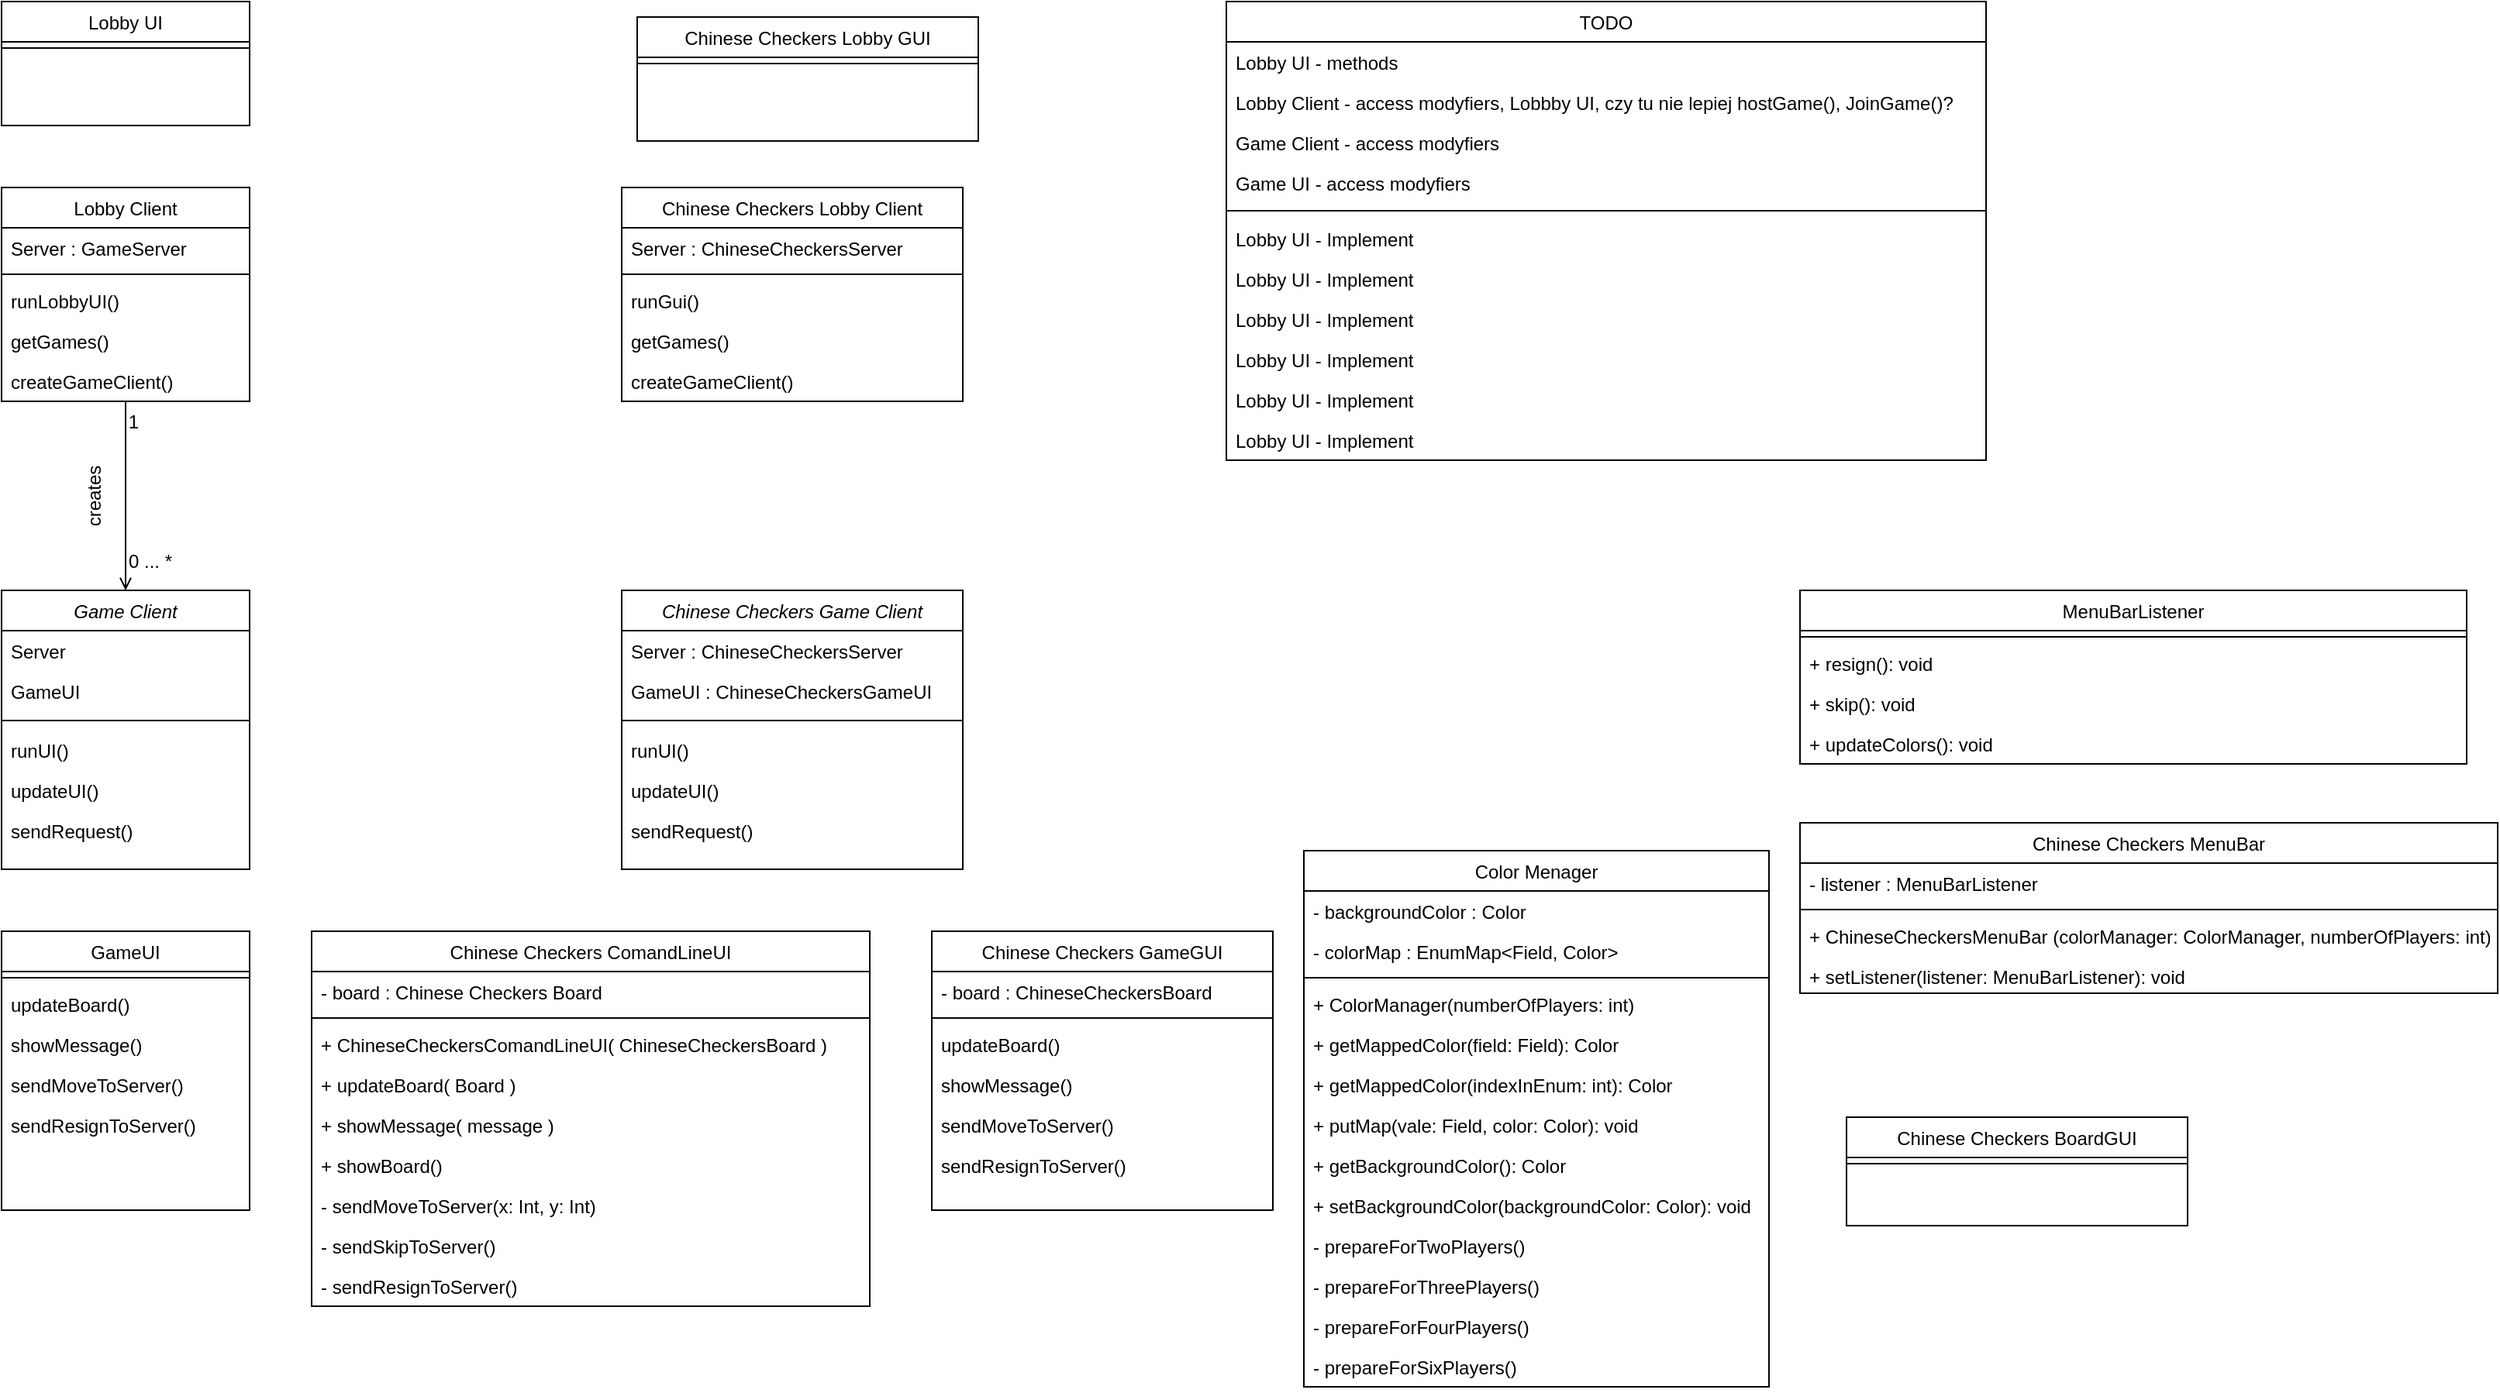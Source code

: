 <mxfile version="14.0.1" type="github">
  <diagram id="C5RBs43oDa-KdzZeNtuy" name="Page-1">
    <mxGraphModel dx="787" dy="735" grid="1" gridSize="10" guides="1" tooltips="1" connect="1" arrows="1" fold="1" page="1" pageScale="1" pageWidth="827" pageHeight="1169" math="0" shadow="0">
      <root>
        <mxCell id="WIyWlLk6GJQsqaUBKTNV-0" />
        <mxCell id="WIyWlLk6GJQsqaUBKTNV-1" parent="WIyWlLk6GJQsqaUBKTNV-0" />
        <mxCell id="zkfFHV4jXpPFQw0GAbJ--0" value="Game Client" style="swimlane;fontStyle=2;align=center;verticalAlign=top;childLayout=stackLayout;horizontal=1;startSize=26;horizontalStack=0;resizeParent=1;resizeLast=0;collapsible=1;marginBottom=0;rounded=0;shadow=0;strokeWidth=1;" parent="WIyWlLk6GJQsqaUBKTNV-1" vertex="1">
          <mxGeometry x="40" y="420" width="160" height="180" as="geometry">
            <mxRectangle x="230" y="140" width="160" height="26" as="alternateBounds" />
          </mxGeometry>
        </mxCell>
        <mxCell id="zkfFHV4jXpPFQw0GAbJ--1" value="Server" style="text;align=left;verticalAlign=top;spacingLeft=4;spacingRight=4;overflow=hidden;rotatable=0;points=[[0,0.5],[1,0.5]];portConstraint=eastwest;" parent="zkfFHV4jXpPFQw0GAbJ--0" vertex="1">
          <mxGeometry y="26" width="160" height="26" as="geometry" />
        </mxCell>
        <mxCell id="L-dQFNtFNeiDUSVbSoQx-4" value="GameUI" style="text;align=left;verticalAlign=top;spacingLeft=4;spacingRight=4;overflow=hidden;rotatable=0;points=[[0,0.5],[1,0.5]];portConstraint=eastwest;" parent="zkfFHV4jXpPFQw0GAbJ--0" vertex="1">
          <mxGeometry y="52" width="160" height="26" as="geometry" />
        </mxCell>
        <mxCell id="zkfFHV4jXpPFQw0GAbJ--4" value="" style="line;html=1;strokeWidth=1;align=left;verticalAlign=middle;spacingTop=-1;spacingLeft=3;spacingRight=3;rotatable=0;labelPosition=right;points=[];portConstraint=eastwest;" parent="zkfFHV4jXpPFQw0GAbJ--0" vertex="1">
          <mxGeometry y="78" width="160" height="12" as="geometry" />
        </mxCell>
        <mxCell id="zkfFHV4jXpPFQw0GAbJ--5" value="runUI()" style="text;align=left;verticalAlign=top;spacingLeft=4;spacingRight=4;overflow=hidden;rotatable=0;points=[[0,0.5],[1,0.5]];portConstraint=eastwest;" parent="zkfFHV4jXpPFQw0GAbJ--0" vertex="1">
          <mxGeometry y="90" width="160" height="26" as="geometry" />
        </mxCell>
        <mxCell id="L-dQFNtFNeiDUSVbSoQx-1" value="updateUI()" style="text;align=left;verticalAlign=top;spacingLeft=4;spacingRight=4;overflow=hidden;rotatable=0;points=[[0,0.5],[1,0.5]];portConstraint=eastwest;" parent="zkfFHV4jXpPFQw0GAbJ--0" vertex="1">
          <mxGeometry y="116" width="160" height="26" as="geometry" />
        </mxCell>
        <mxCell id="L-dQFNtFNeiDUSVbSoQx-3" value="sendRequest()" style="text;align=left;verticalAlign=top;spacingLeft=4;spacingRight=4;overflow=hidden;rotatable=0;points=[[0,0.5],[1,0.5]];portConstraint=eastwest;" parent="zkfFHV4jXpPFQw0GAbJ--0" vertex="1">
          <mxGeometry y="142" width="160" height="26" as="geometry" />
        </mxCell>
        <mxCell id="zkfFHV4jXpPFQw0GAbJ--6" value="GameUI" style="swimlane;fontStyle=0;align=center;verticalAlign=top;childLayout=stackLayout;horizontal=1;startSize=26;horizontalStack=0;resizeParent=1;resizeLast=0;collapsible=1;marginBottom=0;rounded=0;shadow=0;strokeWidth=1;" parent="WIyWlLk6GJQsqaUBKTNV-1" vertex="1">
          <mxGeometry x="40" y="640" width="160" height="180" as="geometry">
            <mxRectangle x="130" y="380" width="160" height="26" as="alternateBounds" />
          </mxGeometry>
        </mxCell>
        <mxCell id="zkfFHV4jXpPFQw0GAbJ--9" value="" style="line;html=1;strokeWidth=1;align=left;verticalAlign=middle;spacingTop=-1;spacingLeft=3;spacingRight=3;rotatable=0;labelPosition=right;points=[];portConstraint=eastwest;" parent="zkfFHV4jXpPFQw0GAbJ--6" vertex="1">
          <mxGeometry y="26" width="160" height="8" as="geometry" />
        </mxCell>
        <mxCell id="L-dQFNtFNeiDUSVbSoQx-6" value="updateBoard()" style="text;align=left;verticalAlign=top;spacingLeft=4;spacingRight=4;overflow=hidden;rotatable=0;points=[[0,0.5],[1,0.5]];portConstraint=eastwest;" parent="zkfFHV4jXpPFQw0GAbJ--6" vertex="1">
          <mxGeometry y="34" width="160" height="26" as="geometry" />
        </mxCell>
        <mxCell id="L-dQFNtFNeiDUSVbSoQx-9" value="showMessage()" style="text;align=left;verticalAlign=top;spacingLeft=4;spacingRight=4;overflow=hidden;rotatable=0;points=[[0,0.5],[1,0.5]];portConstraint=eastwest;" parent="zkfFHV4jXpPFQw0GAbJ--6" vertex="1">
          <mxGeometry y="60" width="160" height="26" as="geometry" />
        </mxCell>
        <mxCell id="L-dQFNtFNeiDUSVbSoQx-7" value="sendMoveToServer()" style="text;align=left;verticalAlign=top;spacingLeft=4;spacingRight=4;overflow=hidden;rotatable=0;points=[[0,0.5],[1,0.5]];portConstraint=eastwest;" parent="zkfFHV4jXpPFQw0GAbJ--6" vertex="1">
          <mxGeometry y="86" width="160" height="26" as="geometry" />
        </mxCell>
        <mxCell id="L-dQFNtFNeiDUSVbSoQx-8" value="sendResignToServer()" style="text;align=left;verticalAlign=top;spacingLeft=4;spacingRight=4;overflow=hidden;rotatable=0;points=[[0,0.5],[1,0.5]];portConstraint=eastwest;" parent="zkfFHV4jXpPFQw0GAbJ--6" vertex="1">
          <mxGeometry y="112" width="160" height="26" as="geometry" />
        </mxCell>
        <mxCell id="zkfFHV4jXpPFQw0GAbJ--17" value="Lobby Client" style="swimlane;fontStyle=0;align=center;verticalAlign=top;childLayout=stackLayout;horizontal=1;startSize=26;horizontalStack=0;resizeParent=1;resizeLast=0;collapsible=1;marginBottom=0;rounded=0;shadow=0;strokeWidth=1;" parent="WIyWlLk6GJQsqaUBKTNV-1" vertex="1">
          <mxGeometry x="40" y="160" width="160" height="138" as="geometry">
            <mxRectangle x="550" y="140" width="160" height="26" as="alternateBounds" />
          </mxGeometry>
        </mxCell>
        <mxCell id="zkfFHV4jXpPFQw0GAbJ--18" value="Server : GameServer" style="text;align=left;verticalAlign=top;spacingLeft=4;spacingRight=4;overflow=hidden;rotatable=0;points=[[0,0.5],[1,0.5]];portConstraint=eastwest;" parent="zkfFHV4jXpPFQw0GAbJ--17" vertex="1">
          <mxGeometry y="26" width="160" height="26" as="geometry" />
        </mxCell>
        <mxCell id="zkfFHV4jXpPFQw0GAbJ--23" value="" style="line;html=1;strokeWidth=1;align=left;verticalAlign=middle;spacingTop=-1;spacingLeft=3;spacingRight=3;rotatable=0;labelPosition=right;points=[];portConstraint=eastwest;" parent="zkfFHV4jXpPFQw0GAbJ--17" vertex="1">
          <mxGeometry y="52" width="160" height="8" as="geometry" />
        </mxCell>
        <mxCell id="zkfFHV4jXpPFQw0GAbJ--24" value="runLobbyUI()" style="text;align=left;verticalAlign=top;spacingLeft=4;spacingRight=4;overflow=hidden;rotatable=0;points=[[0,0.5],[1,0.5]];portConstraint=eastwest;" parent="zkfFHV4jXpPFQw0GAbJ--17" vertex="1">
          <mxGeometry y="60" width="160" height="26" as="geometry" />
        </mxCell>
        <mxCell id="zkfFHV4jXpPFQw0GAbJ--25" value="getGames()" style="text;align=left;verticalAlign=top;spacingLeft=4;spacingRight=4;overflow=hidden;rotatable=0;points=[[0,0.5],[1,0.5]];portConstraint=eastwest;" parent="zkfFHV4jXpPFQw0GAbJ--17" vertex="1">
          <mxGeometry y="86" width="160" height="26" as="geometry" />
        </mxCell>
        <mxCell id="L-dQFNtFNeiDUSVbSoQx-0" value="createGameClient()" style="text;align=left;verticalAlign=top;spacingLeft=4;spacingRight=4;overflow=hidden;rotatable=0;points=[[0,0.5],[1,0.5]];portConstraint=eastwest;" parent="zkfFHV4jXpPFQw0GAbJ--17" vertex="1">
          <mxGeometry y="112" width="160" height="26" as="geometry" />
        </mxCell>
        <mxCell id="zkfFHV4jXpPFQw0GAbJ--26" value="" style="endArrow=open;shadow=0;strokeWidth=1;rounded=0;endFill=1;edgeStyle=elbowEdgeStyle;elbow=vertical;exitX=0.5;exitY=1;exitDx=0;exitDy=0;entryX=0.5;entryY=0;entryDx=0;entryDy=0;" parent="WIyWlLk6GJQsqaUBKTNV-1" source="zkfFHV4jXpPFQw0GAbJ--17" target="zkfFHV4jXpPFQw0GAbJ--0" edge="1">
          <mxGeometry x="0.5" y="41" relative="1" as="geometry">
            <mxPoint x="210" y="332" as="sourcePoint" />
            <mxPoint x="160" y="340" as="targetPoint" />
            <mxPoint x="-40" y="32" as="offset" />
          </mxGeometry>
        </mxCell>
        <mxCell id="zkfFHV4jXpPFQw0GAbJ--27" value="0 ... *" style="resizable=0;align=left;verticalAlign=bottom;labelBackgroundColor=none;fontSize=12;" parent="zkfFHV4jXpPFQw0GAbJ--26" connectable="0" vertex="1">
          <mxGeometry x="-1" relative="1" as="geometry">
            <mxPoint y="112" as="offset" />
          </mxGeometry>
        </mxCell>
        <mxCell id="zkfFHV4jXpPFQw0GAbJ--28" value="1" style="resizable=0;align=right;verticalAlign=bottom;labelBackgroundColor=none;fontSize=12;" parent="zkfFHV4jXpPFQw0GAbJ--26" connectable="0" vertex="1">
          <mxGeometry x="1" relative="1" as="geometry">
            <mxPoint x="10" y="-100" as="offset" />
          </mxGeometry>
        </mxCell>
        <mxCell id="zkfFHV4jXpPFQw0GAbJ--29" value="&lt;div&gt;creates&lt;/div&gt;" style="text;html=1;resizable=0;points=[];;align=center;verticalAlign=middle;labelBackgroundColor=none;rounded=0;shadow=0;strokeWidth=1;fontSize=12;rotation=-90;" parent="zkfFHV4jXpPFQw0GAbJ--26" vertex="1" connectable="0">
          <mxGeometry x="0.5" y="49" relative="1" as="geometry">
            <mxPoint x="-69" y="-30" as="offset" />
          </mxGeometry>
        </mxCell>
        <mxCell id="L-dQFNtFNeiDUSVbSoQx-12" value="Chinese Checkers Game Client" style="swimlane;fontStyle=2;align=center;verticalAlign=top;childLayout=stackLayout;horizontal=1;startSize=26;horizontalStack=0;resizeParent=1;resizeLast=0;collapsible=1;marginBottom=0;rounded=0;shadow=0;strokeWidth=1;" parent="WIyWlLk6GJQsqaUBKTNV-1" vertex="1">
          <mxGeometry x="440" y="420" width="220" height="180" as="geometry">
            <mxRectangle x="230" y="140" width="160" height="26" as="alternateBounds" />
          </mxGeometry>
        </mxCell>
        <mxCell id="L-dQFNtFNeiDUSVbSoQx-32" value="Server : ChineseCheckersServer" style="text;align=left;verticalAlign=top;spacingLeft=4;spacingRight=4;overflow=hidden;rotatable=0;points=[[0,0.5],[1,0.5]];portConstraint=eastwest;" parent="L-dQFNtFNeiDUSVbSoQx-12" vertex="1">
          <mxGeometry y="26" width="220" height="26" as="geometry" />
        </mxCell>
        <mxCell id="L-dQFNtFNeiDUSVbSoQx-14" value="GameUI : ChineseCheckersGameUI" style="text;align=left;verticalAlign=top;spacingLeft=4;spacingRight=4;overflow=hidden;rotatable=0;points=[[0,0.5],[1,0.5]];portConstraint=eastwest;" parent="L-dQFNtFNeiDUSVbSoQx-12" vertex="1">
          <mxGeometry y="52" width="220" height="26" as="geometry" />
        </mxCell>
        <mxCell id="L-dQFNtFNeiDUSVbSoQx-15" value="" style="line;html=1;strokeWidth=1;align=left;verticalAlign=middle;spacingTop=-1;spacingLeft=3;spacingRight=3;rotatable=0;labelPosition=right;points=[];portConstraint=eastwest;" parent="L-dQFNtFNeiDUSVbSoQx-12" vertex="1">
          <mxGeometry y="78" width="220" height="12" as="geometry" />
        </mxCell>
        <mxCell id="L-dQFNtFNeiDUSVbSoQx-16" value="runUI()" style="text;align=left;verticalAlign=top;spacingLeft=4;spacingRight=4;overflow=hidden;rotatable=0;points=[[0,0.5],[1,0.5]];portConstraint=eastwest;" parent="L-dQFNtFNeiDUSVbSoQx-12" vertex="1">
          <mxGeometry y="90" width="220" height="26" as="geometry" />
        </mxCell>
        <mxCell id="L-dQFNtFNeiDUSVbSoQx-17" value="updateUI()" style="text;align=left;verticalAlign=top;spacingLeft=4;spacingRight=4;overflow=hidden;rotatable=0;points=[[0,0.5],[1,0.5]];portConstraint=eastwest;" parent="L-dQFNtFNeiDUSVbSoQx-12" vertex="1">
          <mxGeometry y="116" width="220" height="26" as="geometry" />
        </mxCell>
        <mxCell id="L-dQFNtFNeiDUSVbSoQx-18" value="sendRequest()" style="text;align=left;verticalAlign=top;spacingLeft=4;spacingRight=4;overflow=hidden;rotatable=0;points=[[0,0.5],[1,0.5]];portConstraint=eastwest;" parent="L-dQFNtFNeiDUSVbSoQx-12" vertex="1">
          <mxGeometry y="142" width="220" height="26" as="geometry" />
        </mxCell>
        <mxCell id="L-dQFNtFNeiDUSVbSoQx-19" value="Chinese Checkers GameGUI" style="swimlane;fontStyle=0;align=center;verticalAlign=top;childLayout=stackLayout;horizontal=1;startSize=26;horizontalStack=0;resizeParent=1;resizeLast=0;collapsible=1;marginBottom=0;rounded=0;shadow=0;strokeWidth=1;" parent="WIyWlLk6GJQsqaUBKTNV-1" vertex="1">
          <mxGeometry x="640" y="640" width="220" height="180" as="geometry">
            <mxRectangle x="130" y="380" width="160" height="26" as="alternateBounds" />
          </mxGeometry>
        </mxCell>
        <mxCell id="L-dQFNtFNeiDUSVbSoQx-43" value="- board : ChineseCheckersBoard" style="text;align=left;verticalAlign=top;spacingLeft=4;spacingRight=4;overflow=hidden;rotatable=0;points=[[0,0.5],[1,0.5]];portConstraint=eastwest;" parent="L-dQFNtFNeiDUSVbSoQx-19" vertex="1">
          <mxGeometry y="26" width="220" height="26" as="geometry" />
        </mxCell>
        <mxCell id="L-dQFNtFNeiDUSVbSoQx-21" value="" style="line;html=1;strokeWidth=1;align=left;verticalAlign=middle;spacingTop=-1;spacingLeft=3;spacingRight=3;rotatable=0;labelPosition=right;points=[];portConstraint=eastwest;" parent="L-dQFNtFNeiDUSVbSoQx-19" vertex="1">
          <mxGeometry y="52" width="220" height="8" as="geometry" />
        </mxCell>
        <mxCell id="L-dQFNtFNeiDUSVbSoQx-22" value="updateBoard()" style="text;align=left;verticalAlign=top;spacingLeft=4;spacingRight=4;overflow=hidden;rotatable=0;points=[[0,0.5],[1,0.5]];portConstraint=eastwest;" parent="L-dQFNtFNeiDUSVbSoQx-19" vertex="1">
          <mxGeometry y="60" width="220" height="26" as="geometry" />
        </mxCell>
        <mxCell id="L-dQFNtFNeiDUSVbSoQx-23" value="showMessage()" style="text;align=left;verticalAlign=top;spacingLeft=4;spacingRight=4;overflow=hidden;rotatable=0;points=[[0,0.5],[1,0.5]];portConstraint=eastwest;" parent="L-dQFNtFNeiDUSVbSoQx-19" vertex="1">
          <mxGeometry y="86" width="220" height="26" as="geometry" />
        </mxCell>
        <mxCell id="L-dQFNtFNeiDUSVbSoQx-24" value="sendMoveToServer()" style="text;align=left;verticalAlign=top;spacingLeft=4;spacingRight=4;overflow=hidden;rotatable=0;points=[[0,0.5],[1,0.5]];portConstraint=eastwest;" parent="L-dQFNtFNeiDUSVbSoQx-19" vertex="1">
          <mxGeometry y="112" width="220" height="26" as="geometry" />
        </mxCell>
        <mxCell id="L-dQFNtFNeiDUSVbSoQx-25" value="sendResignToServer()" style="text;align=left;verticalAlign=top;spacingLeft=4;spacingRight=4;overflow=hidden;rotatable=0;points=[[0,0.5],[1,0.5]];portConstraint=eastwest;" parent="L-dQFNtFNeiDUSVbSoQx-19" vertex="1">
          <mxGeometry y="138" width="220" height="26" as="geometry" />
        </mxCell>
        <mxCell id="L-dQFNtFNeiDUSVbSoQx-26" value="Chinese Checkers Lobby Client" style="swimlane;fontStyle=0;align=center;verticalAlign=top;childLayout=stackLayout;horizontal=1;startSize=26;horizontalStack=0;resizeParent=1;resizeLast=0;collapsible=1;marginBottom=0;rounded=0;shadow=0;strokeWidth=1;" parent="WIyWlLk6GJQsqaUBKTNV-1" vertex="1">
          <mxGeometry x="440" y="160" width="220" height="138" as="geometry">
            <mxRectangle x="280" y="40" width="160" height="26" as="alternateBounds" />
          </mxGeometry>
        </mxCell>
        <mxCell id="L-dQFNtFNeiDUSVbSoQx-27" value="Server : ChineseCheckersServer" style="text;align=left;verticalAlign=top;spacingLeft=4;spacingRight=4;overflow=hidden;rotatable=0;points=[[0,0.5],[1,0.5]];portConstraint=eastwest;" parent="L-dQFNtFNeiDUSVbSoQx-26" vertex="1">
          <mxGeometry y="26" width="220" height="26" as="geometry" />
        </mxCell>
        <mxCell id="L-dQFNtFNeiDUSVbSoQx-28" value="" style="line;html=1;strokeWidth=1;align=left;verticalAlign=middle;spacingTop=-1;spacingLeft=3;spacingRight=3;rotatable=0;labelPosition=right;points=[];portConstraint=eastwest;" parent="L-dQFNtFNeiDUSVbSoQx-26" vertex="1">
          <mxGeometry y="52" width="220" height="8" as="geometry" />
        </mxCell>
        <mxCell id="L-dQFNtFNeiDUSVbSoQx-29" value="runGui()" style="text;align=left;verticalAlign=top;spacingLeft=4;spacingRight=4;overflow=hidden;rotatable=0;points=[[0,0.5],[1,0.5]];portConstraint=eastwest;" parent="L-dQFNtFNeiDUSVbSoQx-26" vertex="1">
          <mxGeometry y="60" width="220" height="26" as="geometry" />
        </mxCell>
        <mxCell id="L-dQFNtFNeiDUSVbSoQx-30" value="getGames()" style="text;align=left;verticalAlign=top;spacingLeft=4;spacingRight=4;overflow=hidden;rotatable=0;points=[[0,0.5],[1,0.5]];portConstraint=eastwest;" parent="L-dQFNtFNeiDUSVbSoQx-26" vertex="1">
          <mxGeometry y="86" width="220" height="26" as="geometry" />
        </mxCell>
        <mxCell id="L-dQFNtFNeiDUSVbSoQx-31" value="createGameClient()" style="text;align=left;verticalAlign=top;spacingLeft=4;spacingRight=4;overflow=hidden;rotatable=0;points=[[0,0.5],[1,0.5]];portConstraint=eastwest;" parent="L-dQFNtFNeiDUSVbSoQx-26" vertex="1">
          <mxGeometry y="112" width="220" height="26" as="geometry" />
        </mxCell>
        <mxCell id="L-dQFNtFNeiDUSVbSoQx-33" value="Chinese Checkers ComandLineUI" style="swimlane;fontStyle=0;align=center;verticalAlign=top;childLayout=stackLayout;horizontal=1;startSize=26;horizontalStack=0;resizeParent=1;resizeLast=0;collapsible=1;marginBottom=0;rounded=0;shadow=0;strokeWidth=1;" parent="WIyWlLk6GJQsqaUBKTNV-1" vertex="1">
          <mxGeometry x="240" y="640" width="360" height="242" as="geometry">
            <mxRectangle x="130" y="380" width="160" height="26" as="alternateBounds" />
          </mxGeometry>
        </mxCell>
        <mxCell id="L-dQFNtFNeiDUSVbSoQx-34" value="- board : Chinese Checkers Board" style="text;align=left;verticalAlign=top;spacingLeft=4;spacingRight=4;overflow=hidden;rotatable=0;points=[[0,0.5],[1,0.5]];portConstraint=eastwest;" parent="L-dQFNtFNeiDUSVbSoQx-33" vertex="1">
          <mxGeometry y="26" width="360" height="26" as="geometry" />
        </mxCell>
        <mxCell id="L-dQFNtFNeiDUSVbSoQx-35" value="" style="line;html=1;strokeWidth=1;align=left;verticalAlign=middle;spacingTop=-1;spacingLeft=3;spacingRight=3;rotatable=0;labelPosition=right;points=[];portConstraint=eastwest;" parent="L-dQFNtFNeiDUSVbSoQx-33" vertex="1">
          <mxGeometry y="52" width="360" height="8" as="geometry" />
        </mxCell>
        <mxCell id="L-dQFNtFNeiDUSVbSoQx-36" value="+ ChineseCheckersComandLineUI( ChineseCheckersBoard )" style="text;align=left;verticalAlign=top;spacingLeft=4;spacingRight=4;overflow=hidden;rotatable=0;points=[[0,0.5],[1,0.5]];portConstraint=eastwest;" parent="L-dQFNtFNeiDUSVbSoQx-33" vertex="1">
          <mxGeometry y="60" width="360" height="26" as="geometry" />
        </mxCell>
        <mxCell id="L-dQFNtFNeiDUSVbSoQx-41" value="+ updateBoard( Board )" style="text;align=left;verticalAlign=top;spacingLeft=4;spacingRight=4;overflow=hidden;rotatable=0;points=[[0,0.5],[1,0.5]];portConstraint=eastwest;" parent="L-dQFNtFNeiDUSVbSoQx-33" vertex="1">
          <mxGeometry y="86" width="360" height="26" as="geometry" />
        </mxCell>
        <mxCell id="L-dQFNtFNeiDUSVbSoQx-37" value="+ showMessage( message )" style="text;align=left;verticalAlign=top;spacingLeft=4;spacingRight=4;overflow=hidden;rotatable=0;points=[[0,0.5],[1,0.5]];portConstraint=eastwest;" parent="L-dQFNtFNeiDUSVbSoQx-33" vertex="1">
          <mxGeometry y="112" width="360" height="26" as="geometry" />
        </mxCell>
        <mxCell id="L-dQFNtFNeiDUSVbSoQx-40" value="+ showBoard()" style="text;align=left;verticalAlign=top;spacingLeft=4;spacingRight=4;overflow=hidden;rotatable=0;points=[[0,0.5],[1,0.5]];portConstraint=eastwest;" parent="L-dQFNtFNeiDUSVbSoQx-33" vertex="1">
          <mxGeometry y="138" width="360" height="26" as="geometry" />
        </mxCell>
        <mxCell id="L-dQFNtFNeiDUSVbSoQx-38" value="- sendMoveToServer(x: Int, y: Int) " style="text;align=left;verticalAlign=top;spacingLeft=4;spacingRight=4;overflow=hidden;rotatable=0;points=[[0,0.5],[1,0.5]];portConstraint=eastwest;" parent="L-dQFNtFNeiDUSVbSoQx-33" vertex="1">
          <mxGeometry y="164" width="360" height="26" as="geometry" />
        </mxCell>
        <mxCell id="L-dQFNtFNeiDUSVbSoQx-39" value="- sendSkipToServer()" style="text;align=left;verticalAlign=top;spacingLeft=4;spacingRight=4;overflow=hidden;rotatable=0;points=[[0,0.5],[1,0.5]];portConstraint=eastwest;" parent="L-dQFNtFNeiDUSVbSoQx-33" vertex="1">
          <mxGeometry y="190" width="360" height="26" as="geometry" />
        </mxCell>
        <mxCell id="L-dQFNtFNeiDUSVbSoQx-42" value="- sendResignToServer()" style="text;align=left;verticalAlign=top;spacingLeft=4;spacingRight=4;overflow=hidden;rotatable=0;points=[[0,0.5],[1,0.5]];portConstraint=eastwest;" parent="L-dQFNtFNeiDUSVbSoQx-33" vertex="1">
          <mxGeometry y="216" width="360" height="26" as="geometry" />
        </mxCell>
        <mxCell id="byT0HyZ_yWfzOSjlgOxe-0" value="Chinese Checkers MenuBar" style="swimlane;fontStyle=0;align=center;verticalAlign=top;childLayout=stackLayout;horizontal=1;startSize=26;horizontalStack=0;resizeParent=1;resizeLast=0;collapsible=1;marginBottom=0;rounded=0;shadow=0;strokeWidth=1;" vertex="1" parent="WIyWlLk6GJQsqaUBKTNV-1">
          <mxGeometry x="1200" y="570" width="450" height="110" as="geometry">
            <mxRectangle x="130" y="380" width="160" height="26" as="alternateBounds" />
          </mxGeometry>
        </mxCell>
        <mxCell id="byT0HyZ_yWfzOSjlgOxe-64" value="- listener : MenuBarListener" style="text;align=left;verticalAlign=top;spacingLeft=4;spacingRight=4;overflow=hidden;rotatable=0;points=[[0,0.5],[1,0.5]];portConstraint=eastwest;" vertex="1" parent="byT0HyZ_yWfzOSjlgOxe-0">
          <mxGeometry y="26" width="450" height="26" as="geometry" />
        </mxCell>
        <mxCell id="byT0HyZ_yWfzOSjlgOxe-2" value="" style="line;html=1;strokeWidth=1;align=left;verticalAlign=middle;spacingTop=-1;spacingLeft=3;spacingRight=3;rotatable=0;labelPosition=right;points=[];portConstraint=eastwest;" vertex="1" parent="byT0HyZ_yWfzOSjlgOxe-0">
          <mxGeometry y="52" width="450" height="8" as="geometry" />
        </mxCell>
        <mxCell id="byT0HyZ_yWfzOSjlgOxe-68" value="+ ChineseCheckersMenuBar (colorManager: ColorManager, numberOfPlayers: int)" style="text;align=left;verticalAlign=top;spacingLeft=4;spacingRight=4;overflow=hidden;rotatable=0;points=[[0,0.5],[1,0.5]];portConstraint=eastwest;" vertex="1" parent="byT0HyZ_yWfzOSjlgOxe-0">
          <mxGeometry y="60" width="450" height="26" as="geometry" />
        </mxCell>
        <mxCell id="byT0HyZ_yWfzOSjlgOxe-69" value="+ setListener(listener: MenuBarListener): void" style="text;align=left;verticalAlign=top;spacingLeft=4;spacingRight=4;overflow=hidden;rotatable=0;points=[[0,0.5],[1,0.5]];portConstraint=eastwest;" vertex="1" parent="byT0HyZ_yWfzOSjlgOxe-0">
          <mxGeometry y="86" width="450" height="24" as="geometry" />
        </mxCell>
        <mxCell id="byT0HyZ_yWfzOSjlgOxe-7" value="Color Menager" style="swimlane;fontStyle=0;align=center;verticalAlign=top;childLayout=stackLayout;horizontal=1;startSize=26;horizontalStack=0;resizeParent=1;resizeLast=0;collapsible=1;marginBottom=0;rounded=0;shadow=0;strokeWidth=1;" vertex="1" parent="WIyWlLk6GJQsqaUBKTNV-1">
          <mxGeometry x="880" y="588" width="300" height="346" as="geometry">
            <mxRectangle x="130" y="380" width="160" height="26" as="alternateBounds" />
          </mxGeometry>
        </mxCell>
        <mxCell id="byT0HyZ_yWfzOSjlgOxe-51" value="- backgroundColor : Color" style="text;align=left;verticalAlign=top;spacingLeft=4;spacingRight=4;overflow=hidden;rotatable=0;points=[[0,0.5],[1,0.5]];portConstraint=eastwest;" vertex="1" parent="byT0HyZ_yWfzOSjlgOxe-7">
          <mxGeometry y="26" width="300" height="26" as="geometry" />
        </mxCell>
        <mxCell id="byT0HyZ_yWfzOSjlgOxe-52" value="- colorMap : EnumMap&lt;Field, Color&gt;" style="text;align=left;verticalAlign=top;spacingLeft=4;spacingRight=4;overflow=hidden;rotatable=0;points=[[0,0.5],[1,0.5]];portConstraint=eastwest;" vertex="1" parent="byT0HyZ_yWfzOSjlgOxe-7">
          <mxGeometry y="52" width="300" height="26" as="geometry" />
        </mxCell>
        <mxCell id="byT0HyZ_yWfzOSjlgOxe-9" value="" style="line;html=1;strokeWidth=1;align=left;verticalAlign=middle;spacingTop=-1;spacingLeft=3;spacingRight=3;rotatable=0;labelPosition=right;points=[];portConstraint=eastwest;" vertex="1" parent="byT0HyZ_yWfzOSjlgOxe-7">
          <mxGeometry y="78" width="300" height="8" as="geometry" />
        </mxCell>
        <mxCell id="byT0HyZ_yWfzOSjlgOxe-53" value="+ ColorManager(numberOfPlayers: int)" style="text;align=left;verticalAlign=top;spacingLeft=4;spacingRight=4;overflow=hidden;rotatable=0;points=[[0,0.5],[1,0.5]];portConstraint=eastwest;" vertex="1" parent="byT0HyZ_yWfzOSjlgOxe-7">
          <mxGeometry y="86" width="300" height="26" as="geometry" />
        </mxCell>
        <mxCell id="byT0HyZ_yWfzOSjlgOxe-58" value="+ getMappedColor(field: Field): Color" style="text;align=left;verticalAlign=top;spacingLeft=4;spacingRight=4;overflow=hidden;rotatable=0;points=[[0,0.5],[1,0.5]];portConstraint=eastwest;" vertex="1" parent="byT0HyZ_yWfzOSjlgOxe-7">
          <mxGeometry y="112" width="300" height="26" as="geometry" />
        </mxCell>
        <mxCell id="byT0HyZ_yWfzOSjlgOxe-59" value="+ getMappedColor(indexInEnum: int): Color" style="text;align=left;verticalAlign=top;spacingLeft=4;spacingRight=4;overflow=hidden;rotatable=0;points=[[0,0.5],[1,0.5]];portConstraint=eastwest;" vertex="1" parent="byT0HyZ_yWfzOSjlgOxe-7">
          <mxGeometry y="138" width="300" height="26" as="geometry" />
        </mxCell>
        <mxCell id="byT0HyZ_yWfzOSjlgOxe-63" value="+ putMap(vale: Field, color: Color): void" style="text;align=left;verticalAlign=top;spacingLeft=4;spacingRight=4;overflow=hidden;rotatable=0;points=[[0,0.5],[1,0.5]];portConstraint=eastwest;" vertex="1" parent="byT0HyZ_yWfzOSjlgOxe-7">
          <mxGeometry y="164" width="300" height="26" as="geometry" />
        </mxCell>
        <mxCell id="byT0HyZ_yWfzOSjlgOxe-60" value="+ getBackgroundColor(): Color" style="text;align=left;verticalAlign=top;spacingLeft=4;spacingRight=4;overflow=hidden;rotatable=0;points=[[0,0.5],[1,0.5]];portConstraint=eastwest;" vertex="1" parent="byT0HyZ_yWfzOSjlgOxe-7">
          <mxGeometry y="190" width="300" height="26" as="geometry" />
        </mxCell>
        <mxCell id="byT0HyZ_yWfzOSjlgOxe-62" value="+ setBackgroundColor(backgroundColor: Color): void" style="text;align=left;verticalAlign=top;spacingLeft=4;spacingRight=4;overflow=hidden;rotatable=0;points=[[0,0.5],[1,0.5]];portConstraint=eastwest;" vertex="1" parent="byT0HyZ_yWfzOSjlgOxe-7">
          <mxGeometry y="216" width="300" height="26" as="geometry" />
        </mxCell>
        <mxCell id="byT0HyZ_yWfzOSjlgOxe-54" value="- prepareForTwoPlayers()" style="text;align=left;verticalAlign=top;spacingLeft=4;spacingRight=4;overflow=hidden;rotatable=0;points=[[0,0.5],[1,0.5]];portConstraint=eastwest;" vertex="1" parent="byT0HyZ_yWfzOSjlgOxe-7">
          <mxGeometry y="242" width="300" height="26" as="geometry" />
        </mxCell>
        <mxCell id="byT0HyZ_yWfzOSjlgOxe-55" value="- prepareForThreePlayers()" style="text;align=left;verticalAlign=top;spacingLeft=4;spacingRight=4;overflow=hidden;rotatable=0;points=[[0,0.5],[1,0.5]];portConstraint=eastwest;" vertex="1" parent="byT0HyZ_yWfzOSjlgOxe-7">
          <mxGeometry y="268" width="300" height="26" as="geometry" />
        </mxCell>
        <mxCell id="byT0HyZ_yWfzOSjlgOxe-56" value="- prepareForFourPlayers()" style="text;align=left;verticalAlign=top;spacingLeft=4;spacingRight=4;overflow=hidden;rotatable=0;points=[[0,0.5],[1,0.5]];portConstraint=eastwest;" vertex="1" parent="byT0HyZ_yWfzOSjlgOxe-7">
          <mxGeometry y="294" width="300" height="26" as="geometry" />
        </mxCell>
        <mxCell id="byT0HyZ_yWfzOSjlgOxe-57" value="- prepareForSixPlayers()" style="text;align=left;verticalAlign=top;spacingLeft=4;spacingRight=4;overflow=hidden;rotatable=0;points=[[0,0.5],[1,0.5]];portConstraint=eastwest;" vertex="1" parent="byT0HyZ_yWfzOSjlgOxe-7">
          <mxGeometry y="320" width="300" height="26" as="geometry" />
        </mxCell>
        <mxCell id="byT0HyZ_yWfzOSjlgOxe-26" value="Lobby UI" style="swimlane;fontStyle=0;align=center;verticalAlign=top;childLayout=stackLayout;horizontal=1;startSize=26;horizontalStack=0;resizeParent=1;resizeLast=0;collapsible=1;marginBottom=0;rounded=0;shadow=0;strokeWidth=1;" vertex="1" parent="WIyWlLk6GJQsqaUBKTNV-1">
          <mxGeometry x="40" y="40" width="160" height="80" as="geometry">
            <mxRectangle x="550" y="140" width="160" height="26" as="alternateBounds" />
          </mxGeometry>
        </mxCell>
        <mxCell id="byT0HyZ_yWfzOSjlgOxe-28" value="" style="line;html=1;strokeWidth=1;align=left;verticalAlign=middle;spacingTop=-1;spacingLeft=3;spacingRight=3;rotatable=0;labelPosition=right;points=[];portConstraint=eastwest;" vertex="1" parent="byT0HyZ_yWfzOSjlgOxe-26">
          <mxGeometry y="26" width="160" height="8" as="geometry" />
        </mxCell>
        <mxCell id="byT0HyZ_yWfzOSjlgOxe-33" value="Chinese Checkers BoardGUI&#xa;" style="swimlane;fontStyle=0;align=center;verticalAlign=top;childLayout=stackLayout;horizontal=1;startSize=26;horizontalStack=0;resizeParent=1;resizeLast=0;collapsible=1;marginBottom=0;rounded=0;shadow=0;strokeWidth=1;" vertex="1" parent="WIyWlLk6GJQsqaUBKTNV-1">
          <mxGeometry x="1230" y="760" width="220" height="70" as="geometry">
            <mxRectangle x="130" y="380" width="160" height="26" as="alternateBounds" />
          </mxGeometry>
        </mxCell>
        <mxCell id="byT0HyZ_yWfzOSjlgOxe-34" value="" style="line;html=1;strokeWidth=1;align=left;verticalAlign=middle;spacingTop=-1;spacingLeft=3;spacingRight=3;rotatable=0;labelPosition=right;points=[];portConstraint=eastwest;" vertex="1" parent="byT0HyZ_yWfzOSjlgOxe-33">
          <mxGeometry y="26" width="220" height="8" as="geometry" />
        </mxCell>
        <mxCell id="byT0HyZ_yWfzOSjlgOxe-35" value="TODO" style="swimlane;fontStyle=0;align=center;verticalAlign=top;childLayout=stackLayout;horizontal=1;startSize=26;horizontalStack=0;resizeParent=1;resizeLast=0;collapsible=1;marginBottom=0;rounded=0;shadow=0;strokeWidth=1;" vertex="1" parent="WIyWlLk6GJQsqaUBKTNV-1">
          <mxGeometry x="830" y="40" width="490" height="296" as="geometry">
            <mxRectangle x="550" y="140" width="160" height="26" as="alternateBounds" />
          </mxGeometry>
        </mxCell>
        <mxCell id="byT0HyZ_yWfzOSjlgOxe-41" value="Lobby UI - methods" style="text;align=left;verticalAlign=top;spacingLeft=4;spacingRight=4;overflow=hidden;rotatable=0;points=[[0,0.5],[1,0.5]];portConstraint=eastwest;" vertex="1" parent="byT0HyZ_yWfzOSjlgOxe-35">
          <mxGeometry y="26" width="490" height="26" as="geometry" />
        </mxCell>
        <mxCell id="byT0HyZ_yWfzOSjlgOxe-50" value="Lobby Client - access modyfiers, Lobbby UI, czy tu nie lepiej hostGame(), JoinGame()?" style="text;align=left;verticalAlign=top;spacingLeft=4;spacingRight=4;overflow=hidden;rotatable=0;points=[[0,0.5],[1,0.5]];portConstraint=eastwest;" vertex="1" parent="byT0HyZ_yWfzOSjlgOxe-35">
          <mxGeometry y="52" width="490" height="26" as="geometry" />
        </mxCell>
        <mxCell id="byT0HyZ_yWfzOSjlgOxe-49" value="Game Client - access modyfiers" style="text;align=left;verticalAlign=top;spacingLeft=4;spacingRight=4;overflow=hidden;rotatable=0;points=[[0,0.5],[1,0.5]];portConstraint=eastwest;" vertex="1" parent="byT0HyZ_yWfzOSjlgOxe-35">
          <mxGeometry y="78" width="490" height="26" as="geometry" />
        </mxCell>
        <mxCell id="byT0HyZ_yWfzOSjlgOxe-48" value="Game UI - access modyfiers" style="text;align=left;verticalAlign=top;spacingLeft=4;spacingRight=4;overflow=hidden;rotatable=0;points=[[0,0.5],[1,0.5]];portConstraint=eastwest;" vertex="1" parent="byT0HyZ_yWfzOSjlgOxe-35">
          <mxGeometry y="104" width="490" height="26" as="geometry" />
        </mxCell>
        <mxCell id="byT0HyZ_yWfzOSjlgOxe-36" value="" style="line;html=1;strokeWidth=1;align=left;verticalAlign=middle;spacingTop=-1;spacingLeft=3;spacingRight=3;rotatable=0;labelPosition=right;points=[];portConstraint=eastwest;" vertex="1" parent="byT0HyZ_yWfzOSjlgOxe-35">
          <mxGeometry y="130" width="490" height="10" as="geometry" />
        </mxCell>
        <mxCell id="byT0HyZ_yWfzOSjlgOxe-47" value="Lobby UI - Implement" style="text;align=left;verticalAlign=top;spacingLeft=4;spacingRight=4;overflow=hidden;rotatable=0;points=[[0,0.5],[1,0.5]];portConstraint=eastwest;" vertex="1" parent="byT0HyZ_yWfzOSjlgOxe-35">
          <mxGeometry y="140" width="490" height="26" as="geometry" />
        </mxCell>
        <mxCell id="byT0HyZ_yWfzOSjlgOxe-43" value="Lobby UI - Implement" style="text;align=left;verticalAlign=top;spacingLeft=4;spacingRight=4;overflow=hidden;rotatable=0;points=[[0,0.5],[1,0.5]];portConstraint=eastwest;" vertex="1" parent="byT0HyZ_yWfzOSjlgOxe-35">
          <mxGeometry y="166" width="490" height="26" as="geometry" />
        </mxCell>
        <mxCell id="byT0HyZ_yWfzOSjlgOxe-42" value="Lobby UI - Implement" style="text;align=left;verticalAlign=top;spacingLeft=4;spacingRight=4;overflow=hidden;rotatable=0;points=[[0,0.5],[1,0.5]];portConstraint=eastwest;" vertex="1" parent="byT0HyZ_yWfzOSjlgOxe-35">
          <mxGeometry y="192" width="490" height="26" as="geometry" />
        </mxCell>
        <mxCell id="byT0HyZ_yWfzOSjlgOxe-44" value="Lobby UI - Implement" style="text;align=left;verticalAlign=top;spacingLeft=4;spacingRight=4;overflow=hidden;rotatable=0;points=[[0,0.5],[1,0.5]];portConstraint=eastwest;" vertex="1" parent="byT0HyZ_yWfzOSjlgOxe-35">
          <mxGeometry y="218" width="490" height="26" as="geometry" />
        </mxCell>
        <mxCell id="byT0HyZ_yWfzOSjlgOxe-45" value="Lobby UI - Implement" style="text;align=left;verticalAlign=top;spacingLeft=4;spacingRight=4;overflow=hidden;rotatable=0;points=[[0,0.5],[1,0.5]];portConstraint=eastwest;" vertex="1" parent="byT0HyZ_yWfzOSjlgOxe-35">
          <mxGeometry y="244" width="490" height="26" as="geometry" />
        </mxCell>
        <mxCell id="byT0HyZ_yWfzOSjlgOxe-46" value="Lobby UI - Implement" style="text;align=left;verticalAlign=top;spacingLeft=4;spacingRight=4;overflow=hidden;rotatable=0;points=[[0,0.5],[1,0.5]];portConstraint=eastwest;" vertex="1" parent="byT0HyZ_yWfzOSjlgOxe-35">
          <mxGeometry y="270" width="490" height="26" as="geometry" />
        </mxCell>
        <mxCell id="byT0HyZ_yWfzOSjlgOxe-39" value="Chinese Checkers Lobby GUI&#xa;" style="swimlane;fontStyle=0;align=center;verticalAlign=top;childLayout=stackLayout;horizontal=1;startSize=26;horizontalStack=0;resizeParent=1;resizeLast=0;collapsible=1;marginBottom=0;rounded=0;shadow=0;strokeWidth=1;" vertex="1" parent="WIyWlLk6GJQsqaUBKTNV-1">
          <mxGeometry x="450" y="50" width="220" height="80" as="geometry">
            <mxRectangle x="550" y="140" width="160" height="26" as="alternateBounds" />
          </mxGeometry>
        </mxCell>
        <mxCell id="byT0HyZ_yWfzOSjlgOxe-40" value="" style="line;html=1;strokeWidth=1;align=left;verticalAlign=middle;spacingTop=-1;spacingLeft=3;spacingRight=3;rotatable=0;labelPosition=right;points=[];portConstraint=eastwest;" vertex="1" parent="byT0HyZ_yWfzOSjlgOxe-39">
          <mxGeometry y="26" width="220" height="8" as="geometry" />
        </mxCell>
        <mxCell id="byT0HyZ_yWfzOSjlgOxe-70" value="MenuBarListener" style="swimlane;fontStyle=0;align=center;verticalAlign=top;childLayout=stackLayout;horizontal=1;startSize=26;horizontalStack=0;resizeParent=1;resizeLast=0;collapsible=1;marginBottom=0;rounded=0;shadow=0;strokeWidth=1;" vertex="1" parent="WIyWlLk6GJQsqaUBKTNV-1">
          <mxGeometry x="1200" y="420" width="430" height="112" as="geometry">
            <mxRectangle x="130" y="380" width="160" height="26" as="alternateBounds" />
          </mxGeometry>
        </mxCell>
        <mxCell id="byT0HyZ_yWfzOSjlgOxe-72" value="" style="line;html=1;strokeWidth=1;align=left;verticalAlign=middle;spacingTop=-1;spacingLeft=3;spacingRight=3;rotatable=0;labelPosition=right;points=[];portConstraint=eastwest;" vertex="1" parent="byT0HyZ_yWfzOSjlgOxe-70">
          <mxGeometry y="26" width="430" height="8" as="geometry" />
        </mxCell>
        <mxCell id="byT0HyZ_yWfzOSjlgOxe-73" value="+ resign(): void" style="text;align=left;verticalAlign=top;spacingLeft=4;spacingRight=4;overflow=hidden;rotatable=0;points=[[0,0.5],[1,0.5]];portConstraint=eastwest;" vertex="1" parent="byT0HyZ_yWfzOSjlgOxe-70">
          <mxGeometry y="34" width="430" height="26" as="geometry" />
        </mxCell>
        <mxCell id="byT0HyZ_yWfzOSjlgOxe-75" value="+ skip(): void" style="text;align=left;verticalAlign=top;spacingLeft=4;spacingRight=4;overflow=hidden;rotatable=0;points=[[0,0.5],[1,0.5]];portConstraint=eastwest;" vertex="1" parent="byT0HyZ_yWfzOSjlgOxe-70">
          <mxGeometry y="60" width="430" height="26" as="geometry" />
        </mxCell>
        <mxCell id="byT0HyZ_yWfzOSjlgOxe-76" value="+ updateColors(): void" style="text;align=left;verticalAlign=top;spacingLeft=4;spacingRight=4;overflow=hidden;rotatable=0;points=[[0,0.5],[1,0.5]];portConstraint=eastwest;" vertex="1" parent="byT0HyZ_yWfzOSjlgOxe-70">
          <mxGeometry y="86" width="430" height="26" as="geometry" />
        </mxCell>
      </root>
    </mxGraphModel>
  </diagram>
</mxfile>
